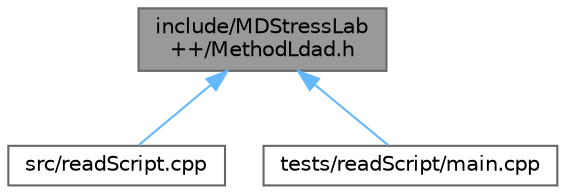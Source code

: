 digraph "include/MDStressLab++/MethodLdad.h"
{
 // LATEX_PDF_SIZE
  bgcolor="transparent";
  edge [fontname=Helvetica,fontsize=10,labelfontname=Helvetica,labelfontsize=10];
  node [fontname=Helvetica,fontsize=10,shape=box,height=0.2,width=0.4];
  Node1 [id="Node000001",label="include/MDStressLab\l++/MethodLdad.h",height=0.2,width=0.4,color="gray40", fillcolor="grey60", style="filled", fontcolor="black",tooltip=" "];
  Node1 -> Node2 [id="edge1_Node000001_Node000002",dir="back",color="steelblue1",style="solid",tooltip=" "];
  Node2 [id="Node000002",label="src/readScript.cpp",height=0.2,width=0.4,color="grey40", fillcolor="white", style="filled",URL="$readScript_8cpp.html",tooltip=" "];
  Node1 -> Node3 [id="edge2_Node000001_Node000003",dir="back",color="steelblue1",style="solid",tooltip=" "];
  Node3 [id="Node000003",label="tests/readScript/main.cpp",height=0.2,width=0.4,color="grey40", fillcolor="white", style="filled",URL="$readScript_2main_8cpp.html",tooltip=" "];
}
